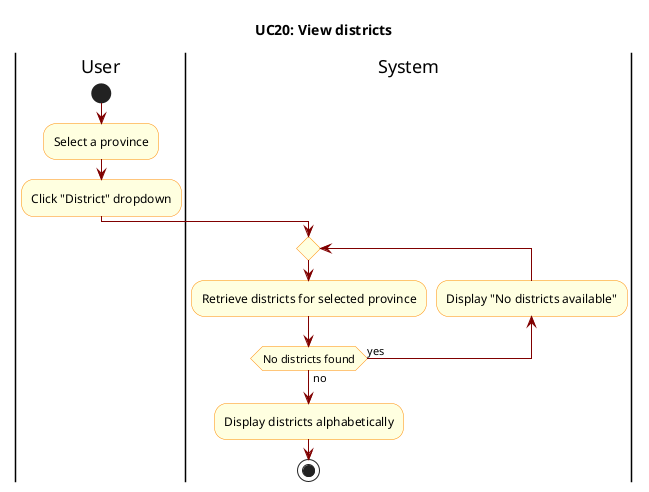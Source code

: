 @startuml

skinparam ActivityBackgroundColor LightYellow
skinparam ActivityBorderColor DarkOrange
skinparam ArrowColor Maroon

title UC20: View districts

|User|
start
:Select a province;
:Click "District" dropdown;

|System|
repeat
  :Retrieve districts for selected province;
  backward :Display "No districts available";
repeat while (No districts found) is (yes) not (no)

:Display districts alphabetically;

stop

@enduml
